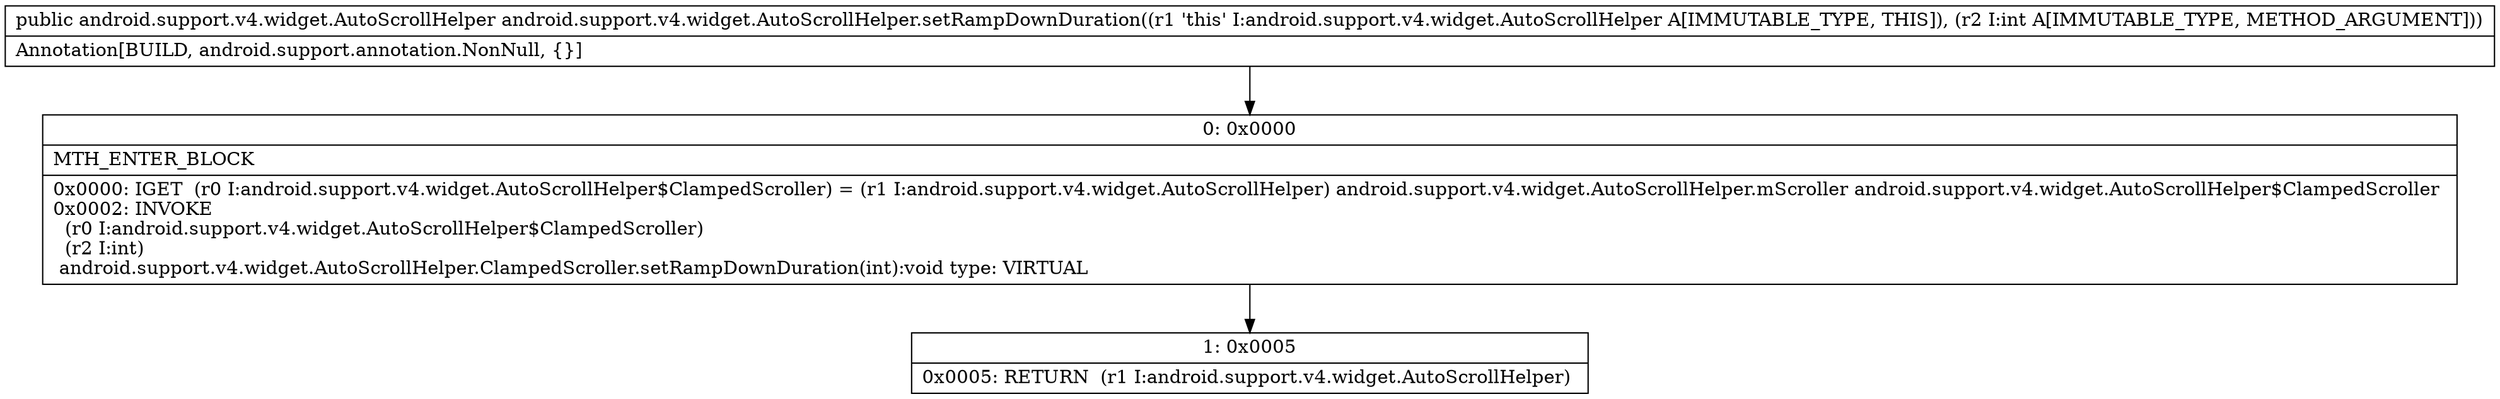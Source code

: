 digraph "CFG forandroid.support.v4.widget.AutoScrollHelper.setRampDownDuration(I)Landroid\/support\/v4\/widget\/AutoScrollHelper;" {
Node_0 [shape=record,label="{0\:\ 0x0000|MTH_ENTER_BLOCK\l|0x0000: IGET  (r0 I:android.support.v4.widget.AutoScrollHelper$ClampedScroller) = (r1 I:android.support.v4.widget.AutoScrollHelper) android.support.v4.widget.AutoScrollHelper.mScroller android.support.v4.widget.AutoScrollHelper$ClampedScroller \l0x0002: INVOKE  \l  (r0 I:android.support.v4.widget.AutoScrollHelper$ClampedScroller)\l  (r2 I:int)\l android.support.v4.widget.AutoScrollHelper.ClampedScroller.setRampDownDuration(int):void type: VIRTUAL \l}"];
Node_1 [shape=record,label="{1\:\ 0x0005|0x0005: RETURN  (r1 I:android.support.v4.widget.AutoScrollHelper) \l}"];
MethodNode[shape=record,label="{public android.support.v4.widget.AutoScrollHelper android.support.v4.widget.AutoScrollHelper.setRampDownDuration((r1 'this' I:android.support.v4.widget.AutoScrollHelper A[IMMUTABLE_TYPE, THIS]), (r2 I:int A[IMMUTABLE_TYPE, METHOD_ARGUMENT]))  | Annotation[BUILD, android.support.annotation.NonNull, \{\}]\l}"];
MethodNode -> Node_0;
Node_0 -> Node_1;
}

